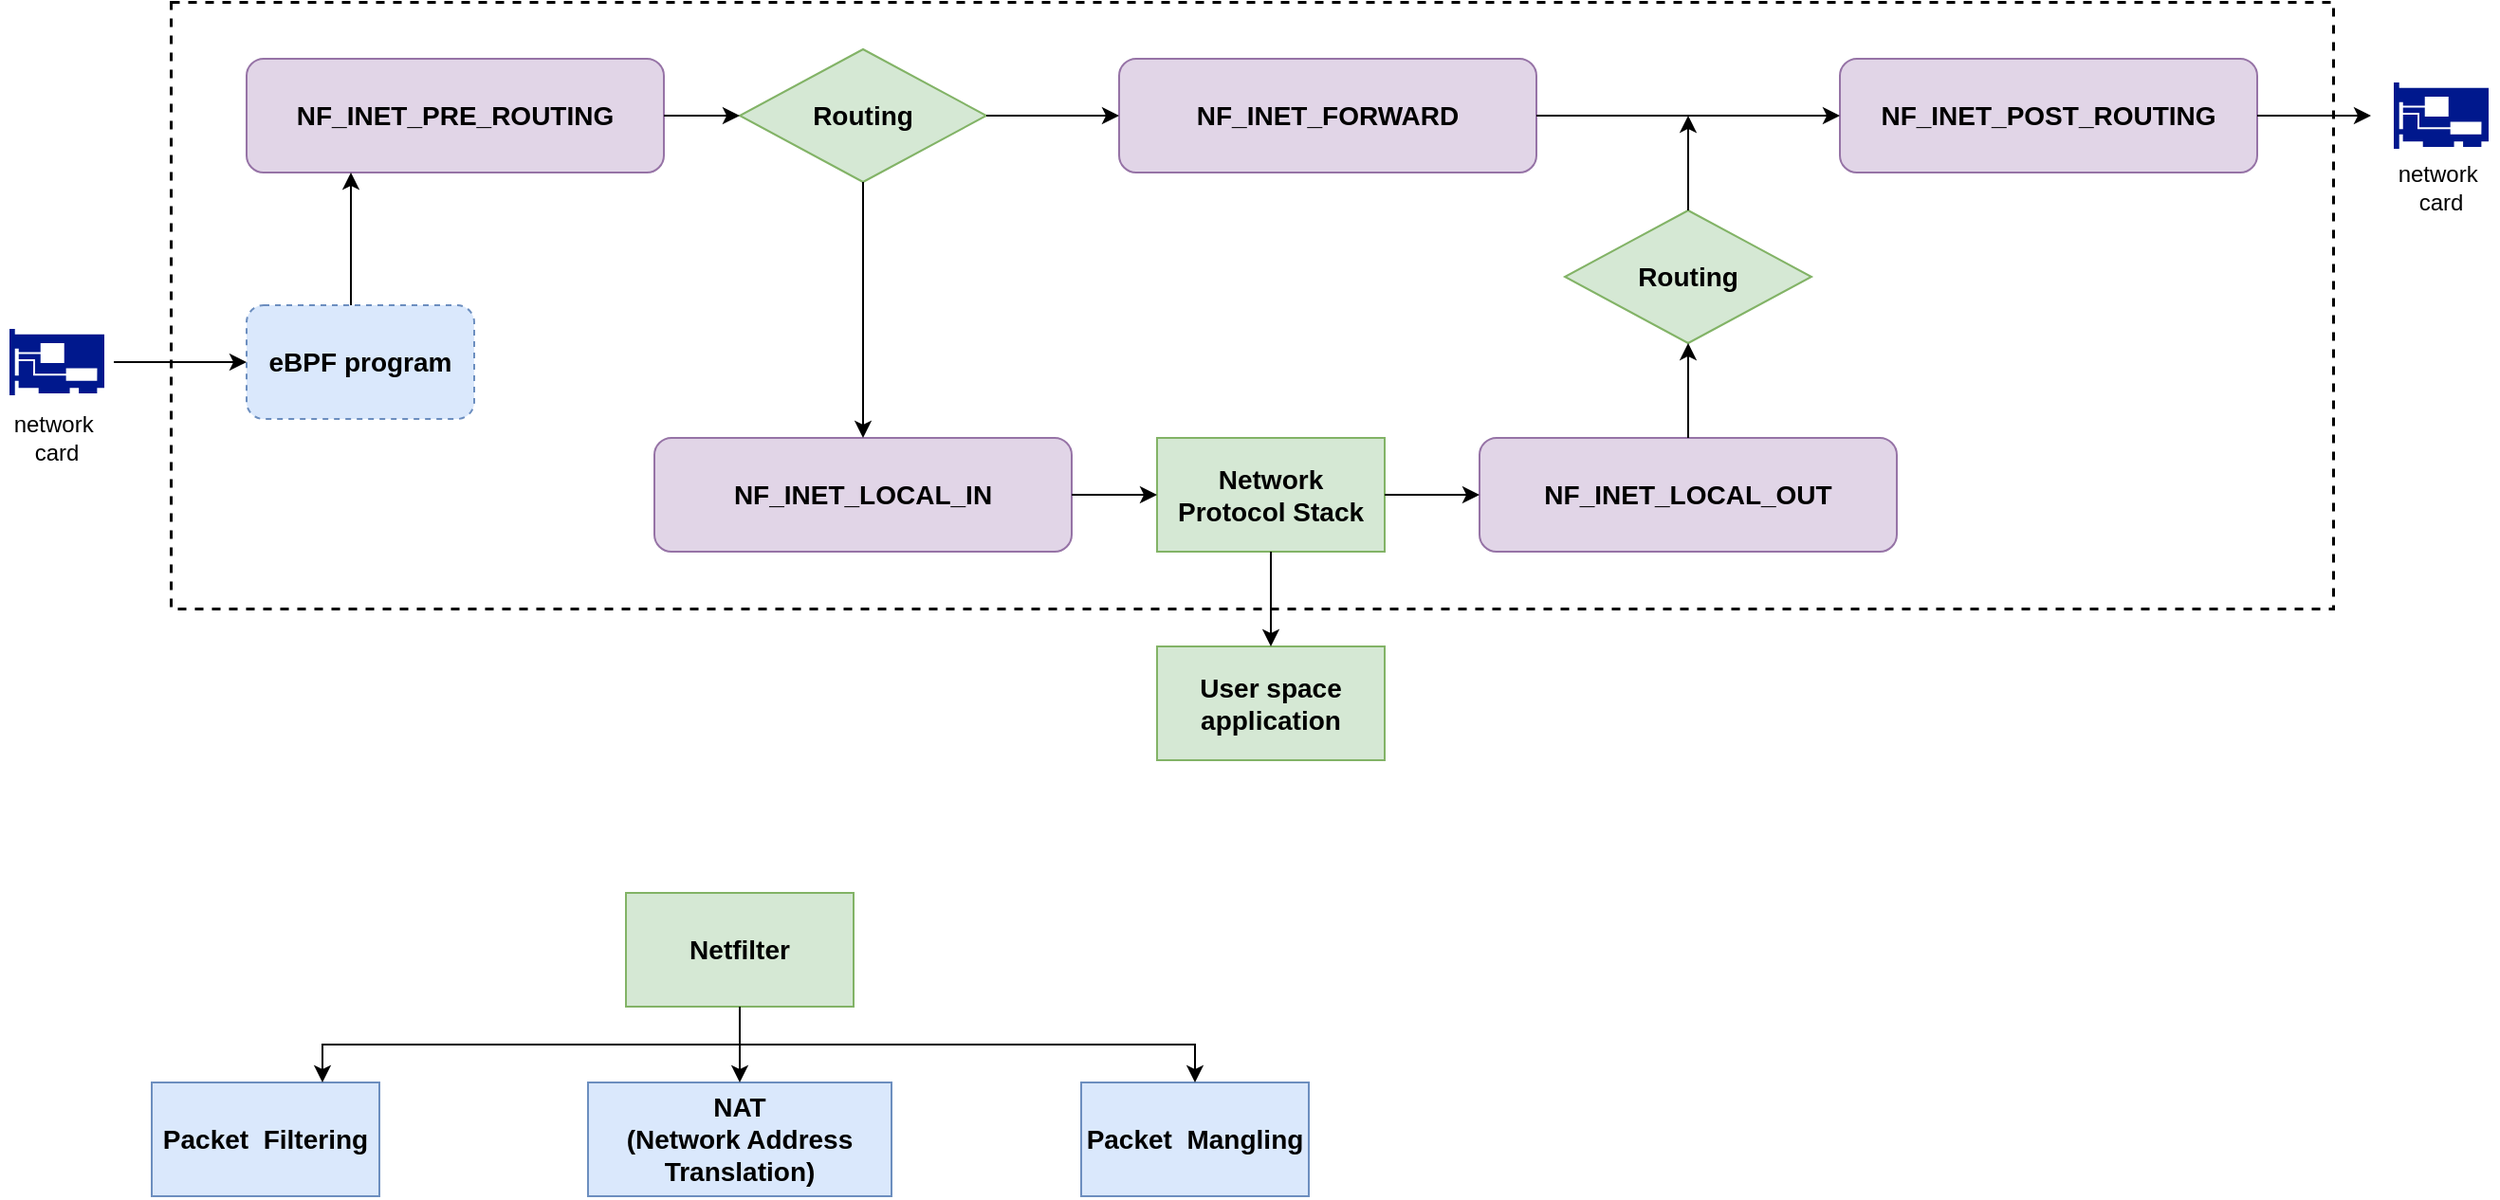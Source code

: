 <mxfile version="20.0.1" type="github">
  <diagram id="1h-u-l0PM9E1hLR6-Eg3" name="Page-1">
    <mxGraphModel dx="1727" dy="850" grid="1" gridSize="10" guides="1" tooltips="1" connect="1" arrows="1" fold="1" page="1" pageScale="1" pageWidth="850" pageHeight="1100" math="0" shadow="0">
      <root>
        <mxCell id="0" />
        <mxCell id="1" parent="0" />
        <mxCell id="rOdH3k8K_aBgHxKYlY64-1" value="NF_INET_PRE_ROUTING" style="rounded=1;whiteSpace=wrap;html=1;fontSize=14;fontStyle=1;fillColor=#e1d5e7;strokeColor=#9673a6;" parent="1" vertex="1">
          <mxGeometry x="270" y="180" width="220" height="60" as="geometry" />
        </mxCell>
        <mxCell id="rOdH3k8K_aBgHxKYlY64-2" value="Routing" style="rhombus;whiteSpace=wrap;html=1;fontSize=14;fillColor=#d5e8d4;strokeColor=#82b366;fontStyle=1" parent="1" vertex="1">
          <mxGeometry x="530" y="175" width="130" height="70" as="geometry" />
        </mxCell>
        <mxCell id="rOdH3k8K_aBgHxKYlY64-3" value="NF_INET_FORWARD" style="rounded=1;whiteSpace=wrap;html=1;fontSize=14;fontStyle=1;fillColor=#e1d5e7;strokeColor=#9673a6;" parent="1" vertex="1">
          <mxGeometry x="730" y="180" width="220" height="60" as="geometry" />
        </mxCell>
        <mxCell id="rOdH3k8K_aBgHxKYlY64-4" value="NF_INET_LOCAL_IN" style="rounded=1;whiteSpace=wrap;html=1;fontSize=14;fontStyle=1;fillColor=#e1d5e7;strokeColor=#9673a6;" parent="1" vertex="1">
          <mxGeometry x="485" y="380" width="220" height="60" as="geometry" />
        </mxCell>
        <mxCell id="rOdH3k8K_aBgHxKYlY64-5" value="Network &lt;br&gt;Protocol Stack" style="rounded=0;whiteSpace=wrap;html=1;fontSize=14;fillColor=#d5e8d4;strokeColor=#82b366;fontStyle=1" parent="1" vertex="1">
          <mxGeometry x="750" y="380" width="120" height="60" as="geometry" />
        </mxCell>
        <mxCell id="rOdH3k8K_aBgHxKYlY64-6" value="NF_INET_LOCAL_OUT" style="rounded=1;whiteSpace=wrap;html=1;fontSize=14;fontStyle=1;fillColor=#e1d5e7;strokeColor=#9673a6;" parent="1" vertex="1">
          <mxGeometry x="920" y="380" width="220" height="60" as="geometry" />
        </mxCell>
        <mxCell id="rOdH3k8K_aBgHxKYlY64-7" value="NF_INET_POST_ROUTING" style="rounded=1;whiteSpace=wrap;html=1;fontSize=14;fontStyle=1;fillColor=#e1d5e7;strokeColor=#9673a6;" parent="1" vertex="1">
          <mxGeometry x="1110" y="180" width="220" height="60" as="geometry" />
        </mxCell>
        <mxCell id="rOdH3k8K_aBgHxKYlY64-8" value="" style="endArrow=classic;html=1;rounded=0;fontSize=14;exitX=1;exitY=0.5;exitDx=0;exitDy=0;entryX=0;entryY=0.5;entryDx=0;entryDy=0;" parent="1" source="rOdH3k8K_aBgHxKYlY64-1" target="rOdH3k8K_aBgHxKYlY64-2" edge="1">
          <mxGeometry width="50" height="50" relative="1" as="geometry">
            <mxPoint x="760" y="370" as="sourcePoint" />
            <mxPoint x="810" y="320" as="targetPoint" />
          </mxGeometry>
        </mxCell>
        <mxCell id="rOdH3k8K_aBgHxKYlY64-9" value="" style="endArrow=classic;html=1;rounded=0;fontSize=14;exitX=0.5;exitY=1;exitDx=0;exitDy=0;entryX=0.5;entryY=0;entryDx=0;entryDy=0;" parent="1" source="rOdH3k8K_aBgHxKYlY64-2" target="rOdH3k8K_aBgHxKYlY64-4" edge="1">
          <mxGeometry width="50" height="50" relative="1" as="geometry">
            <mxPoint x="760" y="370" as="sourcePoint" />
            <mxPoint x="810" y="320" as="targetPoint" />
          </mxGeometry>
        </mxCell>
        <mxCell id="rOdH3k8K_aBgHxKYlY64-10" value="" style="endArrow=classic;html=1;rounded=0;fontSize=14;exitX=1;exitY=0.5;exitDx=0;exitDy=0;entryX=0;entryY=0.5;entryDx=0;entryDy=0;" parent="1" source="rOdH3k8K_aBgHxKYlY64-2" target="rOdH3k8K_aBgHxKYlY64-3" edge="1">
          <mxGeometry width="50" height="50" relative="1" as="geometry">
            <mxPoint x="760" y="370" as="sourcePoint" />
            <mxPoint x="810" y="320" as="targetPoint" />
          </mxGeometry>
        </mxCell>
        <mxCell id="rOdH3k8K_aBgHxKYlY64-11" value="" style="endArrow=classic;html=1;rounded=0;fontSize=14;exitX=1;exitY=0.5;exitDx=0;exitDy=0;" parent="1" source="rOdH3k8K_aBgHxKYlY64-4" target="rOdH3k8K_aBgHxKYlY64-5" edge="1">
          <mxGeometry width="50" height="50" relative="1" as="geometry">
            <mxPoint x="760" y="370" as="sourcePoint" />
            <mxPoint x="810" y="320" as="targetPoint" />
          </mxGeometry>
        </mxCell>
        <mxCell id="rOdH3k8K_aBgHxKYlY64-12" value="" style="endArrow=classic;html=1;rounded=0;fontSize=14;exitX=1;exitY=0.5;exitDx=0;exitDy=0;entryX=0;entryY=0.5;entryDx=0;entryDy=0;" parent="1" source="rOdH3k8K_aBgHxKYlY64-5" target="rOdH3k8K_aBgHxKYlY64-6" edge="1">
          <mxGeometry width="50" height="50" relative="1" as="geometry">
            <mxPoint x="760" y="370" as="sourcePoint" />
            <mxPoint x="810" y="320" as="targetPoint" />
          </mxGeometry>
        </mxCell>
        <mxCell id="rOdH3k8K_aBgHxKYlY64-13" value="" style="endArrow=classic;html=1;rounded=0;fontSize=14;exitX=1;exitY=0.5;exitDx=0;exitDy=0;entryX=0;entryY=0.5;entryDx=0;entryDy=0;" parent="1" source="rOdH3k8K_aBgHxKYlY64-3" target="rOdH3k8K_aBgHxKYlY64-7" edge="1">
          <mxGeometry width="50" height="50" relative="1" as="geometry">
            <mxPoint x="760" y="370" as="sourcePoint" />
            <mxPoint x="810" y="320" as="targetPoint" />
          </mxGeometry>
        </mxCell>
        <mxCell id="rOdH3k8K_aBgHxKYlY64-14" value="Routing" style="rhombus;whiteSpace=wrap;html=1;fontSize=14;fillColor=#d5e8d4;strokeColor=#82b366;fontStyle=1" parent="1" vertex="1">
          <mxGeometry x="965" y="260" width="130" height="70" as="geometry" />
        </mxCell>
        <mxCell id="rOdH3k8K_aBgHxKYlY64-15" value="" style="endArrow=classic;html=1;rounded=0;fontSize=14;exitX=0.5;exitY=0;exitDx=0;exitDy=0;" parent="1" source="rOdH3k8K_aBgHxKYlY64-6" target="rOdH3k8K_aBgHxKYlY64-14" edge="1">
          <mxGeometry width="50" height="50" relative="1" as="geometry">
            <mxPoint x="760" y="370" as="sourcePoint" />
            <mxPoint x="810" y="320" as="targetPoint" />
          </mxGeometry>
        </mxCell>
        <mxCell id="rOdH3k8K_aBgHxKYlY64-16" value="" style="endArrow=classic;html=1;rounded=0;fontSize=14;exitX=0.5;exitY=0;exitDx=0;exitDy=0;" parent="1" source="rOdH3k8K_aBgHxKYlY64-14" edge="1">
          <mxGeometry width="50" height="50" relative="1" as="geometry">
            <mxPoint x="760" y="370" as="sourcePoint" />
            <mxPoint x="1030" y="210" as="targetPoint" />
          </mxGeometry>
        </mxCell>
        <mxCell id="rOdH3k8K_aBgHxKYlY64-17" value="User space application" style="rounded=0;whiteSpace=wrap;html=1;fontSize=14;fillColor=#d5e8d4;strokeColor=#82b366;fontStyle=1" parent="1" vertex="1">
          <mxGeometry x="750" y="490" width="120" height="60" as="geometry" />
        </mxCell>
        <mxCell id="rOdH3k8K_aBgHxKYlY64-18" value="" style="endArrow=classic;html=1;rounded=0;fontSize=14;exitX=0.5;exitY=1;exitDx=0;exitDy=0;entryX=0.5;entryY=0;entryDx=0;entryDy=0;" parent="1" source="rOdH3k8K_aBgHxKYlY64-5" target="rOdH3k8K_aBgHxKYlY64-17" edge="1">
          <mxGeometry width="50" height="50" relative="1" as="geometry">
            <mxPoint x="760" y="370" as="sourcePoint" />
            <mxPoint x="810" y="320" as="targetPoint" />
          </mxGeometry>
        </mxCell>
        <mxCell id="gJcQWpSDVvdvo01Qw0fF-2" value="Netfilter" style="rounded=0;whiteSpace=wrap;html=1;fillColor=#d5e8d4;strokeColor=#82b366;fontStyle=1;fontSize=14;" parent="1" vertex="1">
          <mxGeometry x="470" y="620" width="120" height="60" as="geometry" />
        </mxCell>
        <mxCell id="gJcQWpSDVvdvo01Qw0fF-3" value="Packet&amp;nbsp; Filtering" style="rounded=0;whiteSpace=wrap;html=1;fillColor=#dae8fc;strokeColor=#6c8ebf;fontStyle=1;fontSize=14;" parent="1" vertex="1">
          <mxGeometry x="220" y="720" width="120" height="60" as="geometry" />
        </mxCell>
        <mxCell id="gJcQWpSDVvdvo01Qw0fF-4" value="NAT&lt;br&gt;(Network Address Translation)" style="rounded=0;whiteSpace=wrap;html=1;fillColor=#dae8fc;strokeColor=#6c8ebf;fontStyle=1;fontSize=14;" parent="1" vertex="1">
          <mxGeometry x="450" y="720" width="160" height="60" as="geometry" />
        </mxCell>
        <mxCell id="gJcQWpSDVvdvo01Qw0fF-5" value="Packet&amp;nbsp; Mangling" style="rounded=0;whiteSpace=wrap;html=1;fillColor=#dae8fc;strokeColor=#6c8ebf;fontStyle=1;fontSize=14;" parent="1" vertex="1">
          <mxGeometry x="710" y="720" width="120" height="60" as="geometry" />
        </mxCell>
        <mxCell id="gJcQWpSDVvdvo01Qw0fF-6" value="" style="endArrow=classic;html=1;rounded=0;fontSize=14;exitX=0.5;exitY=1;exitDx=0;exitDy=0;entryX=0.5;entryY=0;entryDx=0;entryDy=0;" parent="1" source="gJcQWpSDVvdvo01Qw0fF-2" target="gJcQWpSDVvdvo01Qw0fF-4" edge="1">
          <mxGeometry width="50" height="50" relative="1" as="geometry">
            <mxPoint x="590" y="660" as="sourcePoint" />
            <mxPoint x="640" y="610" as="targetPoint" />
          </mxGeometry>
        </mxCell>
        <mxCell id="gJcQWpSDVvdvo01Qw0fF-7" value="" style="endArrow=classic;html=1;rounded=0;fontSize=14;entryX=0.75;entryY=0;entryDx=0;entryDy=0;" parent="1" target="gJcQWpSDVvdvo01Qw0fF-3" edge="1">
          <mxGeometry width="50" height="50" relative="1" as="geometry">
            <mxPoint x="530" y="700" as="sourcePoint" />
            <mxPoint x="640" y="610" as="targetPoint" />
            <Array as="points">
              <mxPoint x="310" y="700" />
            </Array>
          </mxGeometry>
        </mxCell>
        <mxCell id="gJcQWpSDVvdvo01Qw0fF-8" value="" style="endArrow=classic;html=1;rounded=0;fontSize=14;entryX=0.5;entryY=0;entryDx=0;entryDy=0;" parent="1" target="gJcQWpSDVvdvo01Qw0fF-5" edge="1">
          <mxGeometry width="50" height="50" relative="1" as="geometry">
            <mxPoint x="530" y="700" as="sourcePoint" />
            <mxPoint x="640" y="610" as="targetPoint" />
            <Array as="points">
              <mxPoint x="770" y="700" />
            </Array>
          </mxGeometry>
        </mxCell>
        <mxCell id="eujzkMpoVPkNnWUgqYGD-5" value="network&amp;nbsp;&lt;br&gt;card" style="text;html=1;strokeColor=none;fillColor=none;align=center;verticalAlign=middle;whiteSpace=wrap;rounded=0;dashed=1;" vertex="1" parent="1">
          <mxGeometry x="140" y="365" width="60" height="30" as="geometry" />
        </mxCell>
        <mxCell id="eujzkMpoVPkNnWUgqYGD-6" value="network&amp;nbsp;&lt;br&gt;card" style="text;html=1;strokeColor=none;fillColor=none;align=center;verticalAlign=middle;whiteSpace=wrap;rounded=0;dashed=1;" vertex="1" parent="1">
          <mxGeometry x="1397" y="233" width="60" height="30" as="geometry" />
        </mxCell>
        <mxCell id="eujzkMpoVPkNnWUgqYGD-7" value="eBPF program" style="rounded=1;whiteSpace=wrap;html=1;dashed=1;fillColor=#dae8fc;strokeColor=#6c8ebf;fontStyle=1;fontSize=14;" vertex="1" parent="1">
          <mxGeometry x="270" y="310" width="120" height="60" as="geometry" />
        </mxCell>
        <mxCell id="eujzkMpoVPkNnWUgqYGD-8" value="" style="endArrow=classic;html=1;rounded=0;fontSize=14;entryX=0;entryY=0.5;entryDx=0;entryDy=0;" edge="1" parent="1" target="eujzkMpoVPkNnWUgqYGD-7">
          <mxGeometry width="50" height="50" relative="1" as="geometry">
            <mxPoint x="200.0" y="340" as="sourcePoint" />
            <mxPoint x="720" y="410" as="targetPoint" />
          </mxGeometry>
        </mxCell>
        <mxCell id="eujzkMpoVPkNnWUgqYGD-9" value="" style="endArrow=classic;html=1;rounded=0;fontSize=14;entryX=0.25;entryY=1;entryDx=0;entryDy=0;" edge="1" parent="1" target="rOdH3k8K_aBgHxKYlY64-1">
          <mxGeometry width="50" height="50" relative="1" as="geometry">
            <mxPoint x="325" y="310" as="sourcePoint" />
            <mxPoint x="150" y="180" as="targetPoint" />
          </mxGeometry>
        </mxCell>
        <mxCell id="eujzkMpoVPkNnWUgqYGD-10" value="" style="rounded=0;whiteSpace=wrap;html=1;dashed=1;fontSize=18;fillColor=none;strokeWidth=1.5;" vertex="1" parent="1">
          <mxGeometry x="230" y="150" width="1140" height="320" as="geometry" />
        </mxCell>
        <mxCell id="eujzkMpoVPkNnWUgqYGD-11" value="" style="endArrow=classic;html=1;rounded=0;fontSize=14;exitX=1;exitY=0.5;exitDx=0;exitDy=0;" edge="1" parent="1" source="rOdH3k8K_aBgHxKYlY64-7">
          <mxGeometry width="50" height="50" relative="1" as="geometry">
            <mxPoint x="1471.905" y="360" as="sourcePoint" />
            <mxPoint x="1390" y="210" as="targetPoint" />
          </mxGeometry>
        </mxCell>
        <mxCell id="eujzkMpoVPkNnWUgqYGD-12" value="" style="sketch=0;aspect=fixed;pointerEvents=1;shadow=0;dashed=0;html=1;strokeColor=none;labelPosition=center;verticalLabelPosition=bottom;verticalAlign=top;align=center;fillColor=#00188D;shape=mxgraph.mscae.enterprise.network_card;fontSize=18;" vertex="1" parent="1">
          <mxGeometry x="145" y="322.5" width="50" height="35" as="geometry" />
        </mxCell>
        <mxCell id="eujzkMpoVPkNnWUgqYGD-13" value="" style="sketch=0;aspect=fixed;pointerEvents=1;shadow=0;dashed=0;html=1;strokeColor=none;labelPosition=center;verticalLabelPosition=bottom;verticalAlign=top;align=center;fillColor=#00188D;shape=mxgraph.mscae.enterprise.network_card;fontSize=18;" vertex="1" parent="1">
          <mxGeometry x="1402" y="192.5" width="50" height="35" as="geometry" />
        </mxCell>
      </root>
    </mxGraphModel>
  </diagram>
</mxfile>
